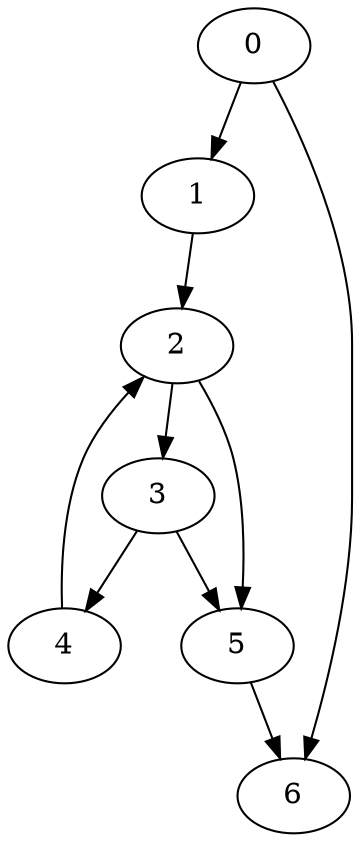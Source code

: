 digraph {
	0
	1
	2
	3
	4
	5
	6
	3 -> 4
	2 -> 5
	3 -> 5
	0 -> 6
	5 -> 6
	0 -> 1
	1 -> 2
	4 -> 2
	2 -> 3
}
